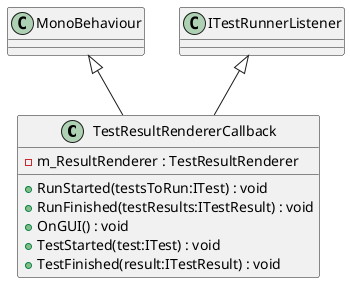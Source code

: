 @startuml
class TestResultRendererCallback {
    - m_ResultRenderer : TestResultRenderer
    + RunStarted(testsToRun:ITest) : void
    + RunFinished(testResults:ITestResult) : void
    + OnGUI() : void
    + TestStarted(test:ITest) : void
    + TestFinished(result:ITestResult) : void
}
MonoBehaviour <|-- TestResultRendererCallback
ITestRunnerListener <|-- TestResultRendererCallback
@enduml
